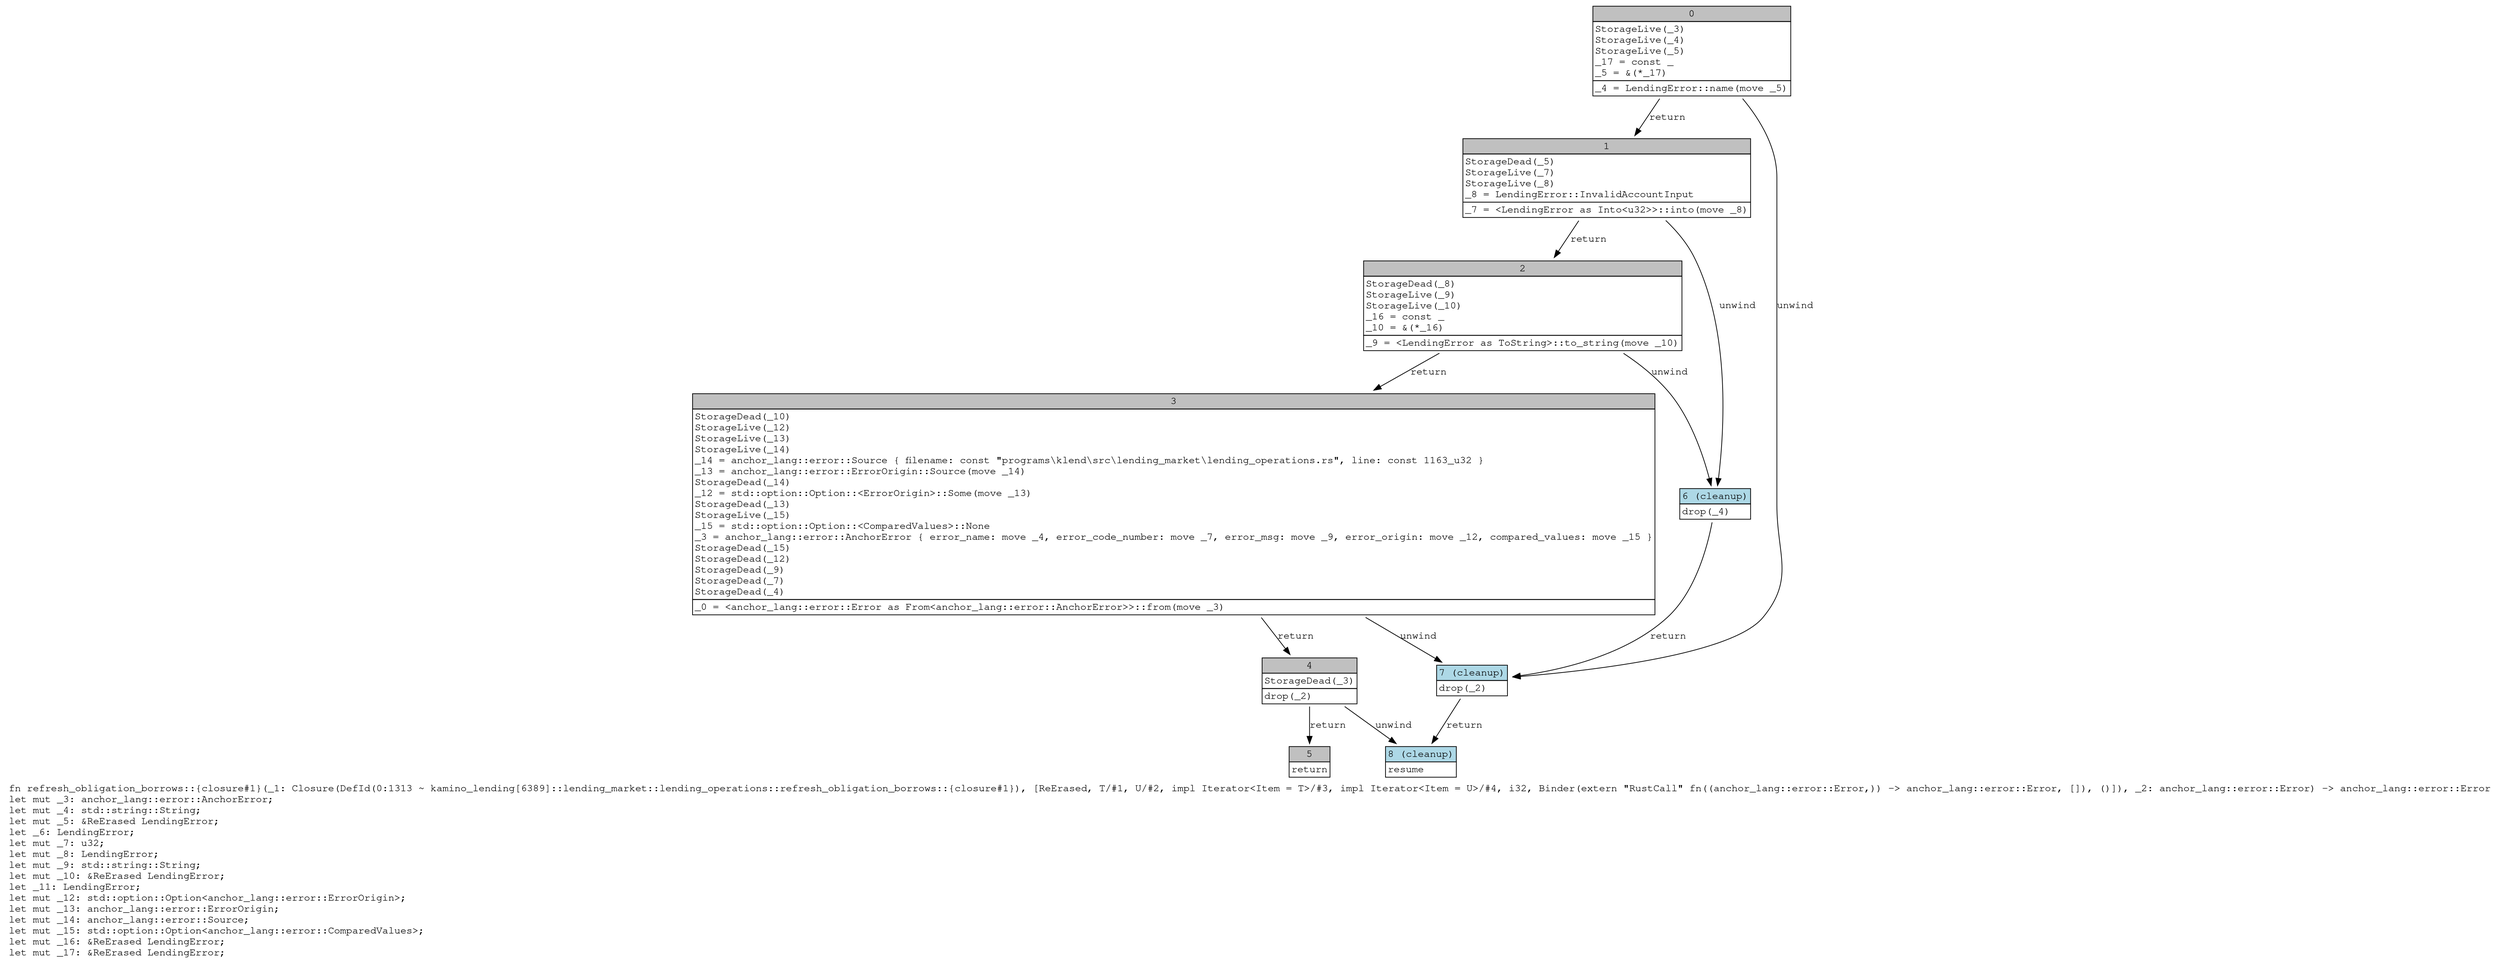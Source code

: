 digraph Mir_0_1313 {
    graph [fontname="Courier, monospace"];
    node [fontname="Courier, monospace"];
    edge [fontname="Courier, monospace"];
    label=<fn refresh_obligation_borrows::{closure#1}(_1: Closure(DefId(0:1313 ~ kamino_lending[6389]::lending_market::lending_operations::refresh_obligation_borrows::{closure#1}), [ReErased, T/#1, U/#2, impl Iterator&lt;Item = T&gt;/#3, impl Iterator&lt;Item = U&gt;/#4, i32, Binder(extern &quot;RustCall&quot; fn((anchor_lang::error::Error,)) -&gt; anchor_lang::error::Error, []), ()]), _2: anchor_lang::error::Error) -&gt; anchor_lang::error::Error<br align="left"/>let mut _3: anchor_lang::error::AnchorError;<br align="left"/>let mut _4: std::string::String;<br align="left"/>let mut _5: &amp;ReErased LendingError;<br align="left"/>let _6: LendingError;<br align="left"/>let mut _7: u32;<br align="left"/>let mut _8: LendingError;<br align="left"/>let mut _9: std::string::String;<br align="left"/>let mut _10: &amp;ReErased LendingError;<br align="left"/>let _11: LendingError;<br align="left"/>let mut _12: std::option::Option&lt;anchor_lang::error::ErrorOrigin&gt;;<br align="left"/>let mut _13: anchor_lang::error::ErrorOrigin;<br align="left"/>let mut _14: anchor_lang::error::Source;<br align="left"/>let mut _15: std::option::Option&lt;anchor_lang::error::ComparedValues&gt;;<br align="left"/>let mut _16: &amp;ReErased LendingError;<br align="left"/>let mut _17: &amp;ReErased LendingError;<br align="left"/>>;
    bb0__0_1313 [shape="none", label=<<table border="0" cellborder="1" cellspacing="0"><tr><td bgcolor="gray" align="center" colspan="1">0</td></tr><tr><td align="left" balign="left">StorageLive(_3)<br/>StorageLive(_4)<br/>StorageLive(_5)<br/>_17 = const _<br/>_5 = &amp;(*_17)<br/></td></tr><tr><td align="left">_4 = LendingError::name(move _5)</td></tr></table>>];
    bb1__0_1313 [shape="none", label=<<table border="0" cellborder="1" cellspacing="0"><tr><td bgcolor="gray" align="center" colspan="1">1</td></tr><tr><td align="left" balign="left">StorageDead(_5)<br/>StorageLive(_7)<br/>StorageLive(_8)<br/>_8 = LendingError::InvalidAccountInput<br/></td></tr><tr><td align="left">_7 = &lt;LendingError as Into&lt;u32&gt;&gt;::into(move _8)</td></tr></table>>];
    bb2__0_1313 [shape="none", label=<<table border="0" cellborder="1" cellspacing="0"><tr><td bgcolor="gray" align="center" colspan="1">2</td></tr><tr><td align="left" balign="left">StorageDead(_8)<br/>StorageLive(_9)<br/>StorageLive(_10)<br/>_16 = const _<br/>_10 = &amp;(*_16)<br/></td></tr><tr><td align="left">_9 = &lt;LendingError as ToString&gt;::to_string(move _10)</td></tr></table>>];
    bb3__0_1313 [shape="none", label=<<table border="0" cellborder="1" cellspacing="0"><tr><td bgcolor="gray" align="center" colspan="1">3</td></tr><tr><td align="left" balign="left">StorageDead(_10)<br/>StorageLive(_12)<br/>StorageLive(_13)<br/>StorageLive(_14)<br/>_14 = anchor_lang::error::Source { filename: const &quot;programs\\klend\\src\\lending_market\\lending_operations.rs&quot;, line: const 1163_u32 }<br/>_13 = anchor_lang::error::ErrorOrigin::Source(move _14)<br/>StorageDead(_14)<br/>_12 = std::option::Option::&lt;ErrorOrigin&gt;::Some(move _13)<br/>StorageDead(_13)<br/>StorageLive(_15)<br/>_15 = std::option::Option::&lt;ComparedValues&gt;::None<br/>_3 = anchor_lang::error::AnchorError { error_name: move _4, error_code_number: move _7, error_msg: move _9, error_origin: move _12, compared_values: move _15 }<br/>StorageDead(_15)<br/>StorageDead(_12)<br/>StorageDead(_9)<br/>StorageDead(_7)<br/>StorageDead(_4)<br/></td></tr><tr><td align="left">_0 = &lt;anchor_lang::error::Error as From&lt;anchor_lang::error::AnchorError&gt;&gt;::from(move _3)</td></tr></table>>];
    bb4__0_1313 [shape="none", label=<<table border="0" cellborder="1" cellspacing="0"><tr><td bgcolor="gray" align="center" colspan="1">4</td></tr><tr><td align="left" balign="left">StorageDead(_3)<br/></td></tr><tr><td align="left">drop(_2)</td></tr></table>>];
    bb5__0_1313 [shape="none", label=<<table border="0" cellborder="1" cellspacing="0"><tr><td bgcolor="gray" align="center" colspan="1">5</td></tr><tr><td align="left">return</td></tr></table>>];
    bb6__0_1313 [shape="none", label=<<table border="0" cellborder="1" cellspacing="0"><tr><td bgcolor="lightblue" align="center" colspan="1">6 (cleanup)</td></tr><tr><td align="left">drop(_4)</td></tr></table>>];
    bb7__0_1313 [shape="none", label=<<table border="0" cellborder="1" cellspacing="0"><tr><td bgcolor="lightblue" align="center" colspan="1">7 (cleanup)</td></tr><tr><td align="left">drop(_2)</td></tr></table>>];
    bb8__0_1313 [shape="none", label=<<table border="0" cellborder="1" cellspacing="0"><tr><td bgcolor="lightblue" align="center" colspan="1">8 (cleanup)</td></tr><tr><td align="left">resume</td></tr></table>>];
    bb0__0_1313 -> bb1__0_1313 [label="return"];
    bb0__0_1313 -> bb7__0_1313 [label="unwind"];
    bb1__0_1313 -> bb2__0_1313 [label="return"];
    bb1__0_1313 -> bb6__0_1313 [label="unwind"];
    bb2__0_1313 -> bb3__0_1313 [label="return"];
    bb2__0_1313 -> bb6__0_1313 [label="unwind"];
    bb3__0_1313 -> bb4__0_1313 [label="return"];
    bb3__0_1313 -> bb7__0_1313 [label="unwind"];
    bb4__0_1313 -> bb5__0_1313 [label="return"];
    bb4__0_1313 -> bb8__0_1313 [label="unwind"];
    bb6__0_1313 -> bb7__0_1313 [label="return"];
    bb7__0_1313 -> bb8__0_1313 [label="return"];
}
